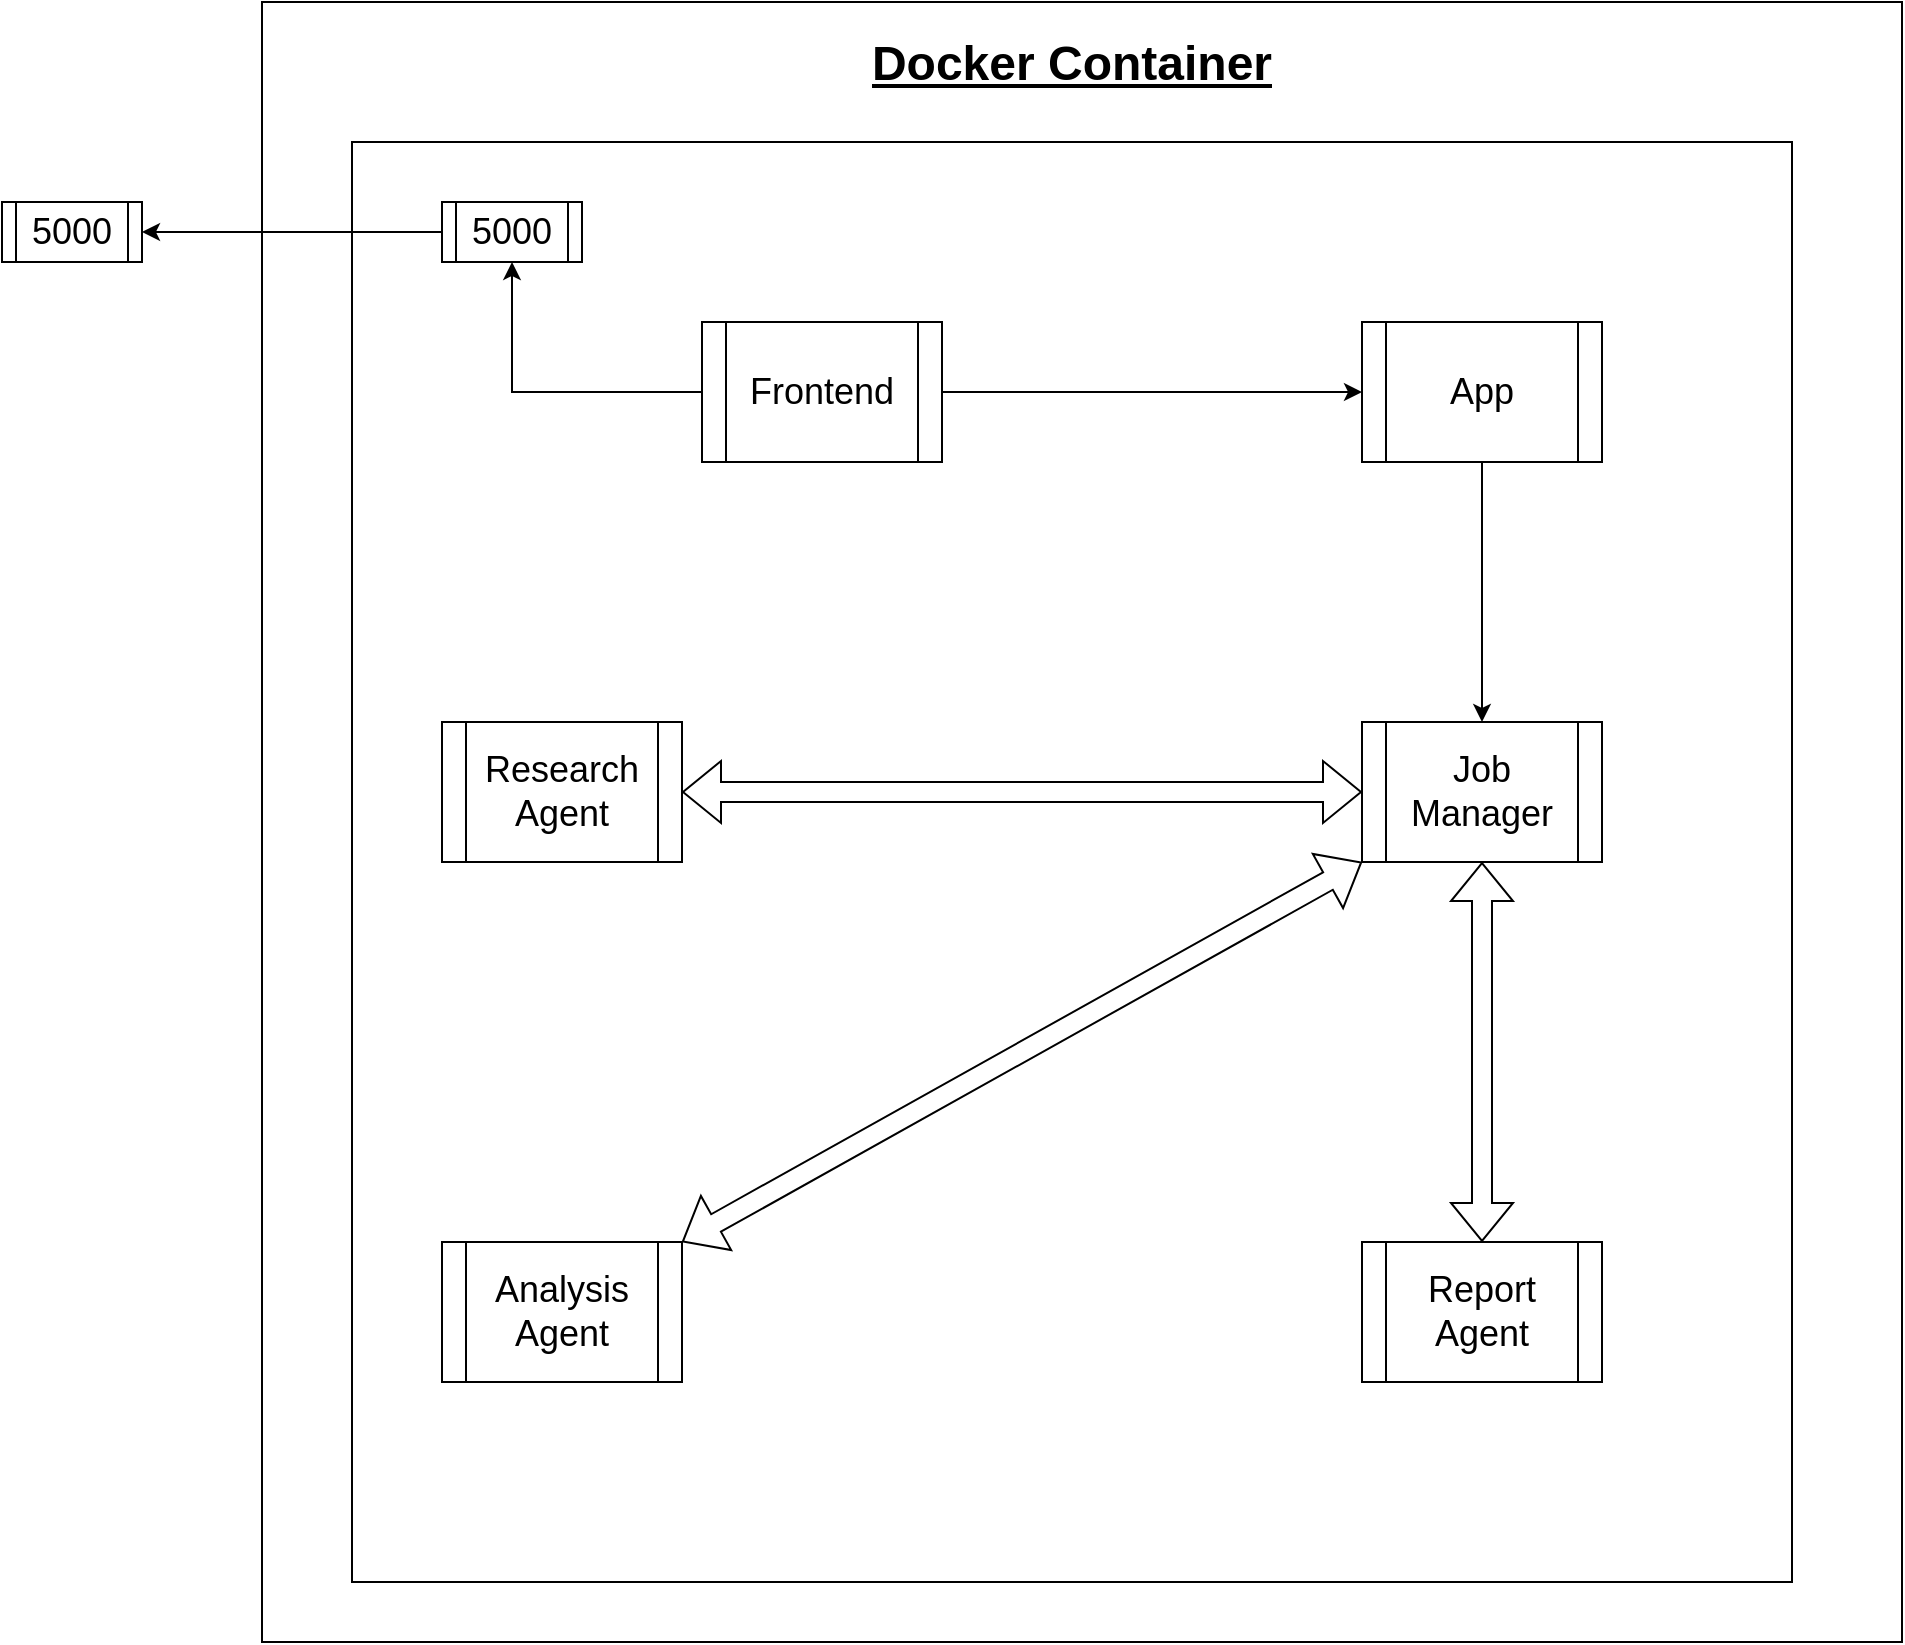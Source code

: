 <mxfile version="24.8.2">
  <diagram name="Page-1" id="HpvjbGWFauFkXRhyFCKL">
    <mxGraphModel dx="2442" dy="928" grid="1" gridSize="10" guides="1" tooltips="1" connect="1" arrows="1" fold="1" page="1" pageScale="1" pageWidth="827" pageHeight="1169" math="0" shadow="0">
      <root>
        <mxCell id="0" />
        <mxCell id="1" parent="0" />
        <mxCell id="vPEbjfR3y7iEgNiq4-c0-1" value="" style="whiteSpace=wrap;html=1;aspect=fixed;" vertex="1" parent="1">
          <mxGeometry x="50" width="820" height="820" as="geometry" />
        </mxCell>
        <mxCell id="vPEbjfR3y7iEgNiq4-c0-2" value="&lt;h1 style=&quot;margin-top: 0px;&quot;&gt;Docker Container&lt;/h1&gt;" style="text;html=1;whiteSpace=wrap;overflow=hidden;rounded=0;align=center;fontStyle=4" vertex="1" parent="1">
          <mxGeometry x="325" y="10" width="260" height="40" as="geometry" />
        </mxCell>
        <mxCell id="vPEbjfR3y7iEgNiq4-c0-3" value="" style="whiteSpace=wrap;html=1;aspect=fixed;" vertex="1" parent="1">
          <mxGeometry x="95" y="70" width="720" height="720" as="geometry" />
        </mxCell>
        <mxCell id="vPEbjfR3y7iEgNiq4-c0-7" value="&lt;font style=&quot;font-size: 18px;&quot;&gt;5000&lt;/font&gt;" style="shape=process;whiteSpace=wrap;html=1;backgroundOutline=1;" vertex="1" parent="1">
          <mxGeometry x="-80" y="100" width="70" height="30" as="geometry" />
        </mxCell>
        <mxCell id="vPEbjfR3y7iEgNiq4-c0-9" style="edgeStyle=orthogonalEdgeStyle;rounded=0;orthogonalLoop=1;jettySize=auto;html=1;exitX=0;exitY=0.5;exitDx=0;exitDy=0;entryX=1;entryY=0.5;entryDx=0;entryDy=0;" edge="1" parent="1" source="vPEbjfR3y7iEgNiq4-c0-8" target="vPEbjfR3y7iEgNiq4-c0-7">
          <mxGeometry relative="1" as="geometry" />
        </mxCell>
        <mxCell id="vPEbjfR3y7iEgNiq4-c0-8" value="&lt;font style=&quot;font-size: 18px;&quot;&gt;5000&lt;/font&gt;" style="shape=process;whiteSpace=wrap;html=1;backgroundOutline=1;" vertex="1" parent="1">
          <mxGeometry x="140" y="100" width="70" height="30" as="geometry" />
        </mxCell>
        <mxCell id="vPEbjfR3y7iEgNiq4-c0-13" style="edgeStyle=orthogonalEdgeStyle;rounded=0;orthogonalLoop=1;jettySize=auto;html=1;" edge="1" parent="1" source="vPEbjfR3y7iEgNiq4-c0-11" target="vPEbjfR3y7iEgNiq4-c0-8">
          <mxGeometry relative="1" as="geometry" />
        </mxCell>
        <mxCell id="vPEbjfR3y7iEgNiq4-c0-14" style="edgeStyle=orthogonalEdgeStyle;rounded=0;orthogonalLoop=1;jettySize=auto;html=1;exitX=1;exitY=0.5;exitDx=0;exitDy=0;entryX=0;entryY=0.5;entryDx=0;entryDy=0;" edge="1" parent="1" source="vPEbjfR3y7iEgNiq4-c0-11" target="vPEbjfR3y7iEgNiq4-c0-12">
          <mxGeometry relative="1" as="geometry" />
        </mxCell>
        <mxCell id="vPEbjfR3y7iEgNiq4-c0-11" value="&lt;font style=&quot;font-size: 18px;&quot;&gt;Frontend&lt;/font&gt;" style="shape=process;whiteSpace=wrap;html=1;backgroundOutline=1;" vertex="1" parent="1">
          <mxGeometry x="270" y="160" width="120" height="70" as="geometry" />
        </mxCell>
        <mxCell id="vPEbjfR3y7iEgNiq4-c0-16" style="edgeStyle=orthogonalEdgeStyle;rounded=0;orthogonalLoop=1;jettySize=auto;html=1;exitX=0.5;exitY=1;exitDx=0;exitDy=0;entryX=0.5;entryY=0;entryDx=0;entryDy=0;" edge="1" parent="1" source="vPEbjfR3y7iEgNiq4-c0-12" target="vPEbjfR3y7iEgNiq4-c0-15">
          <mxGeometry relative="1" as="geometry" />
        </mxCell>
        <mxCell id="vPEbjfR3y7iEgNiq4-c0-12" value="&lt;font style=&quot;font-size: 18px;&quot;&gt;App&lt;/font&gt;" style="shape=process;whiteSpace=wrap;html=1;backgroundOutline=1;" vertex="1" parent="1">
          <mxGeometry x="600" y="160" width="120" height="70" as="geometry" />
        </mxCell>
        <mxCell id="vPEbjfR3y7iEgNiq4-c0-15" value="&lt;font style=&quot;font-size: 18px;&quot;&gt;Job Manager&lt;/font&gt;" style="shape=process;whiteSpace=wrap;html=1;backgroundOutline=1;" vertex="1" parent="1">
          <mxGeometry x="600" y="360" width="120" height="70" as="geometry" />
        </mxCell>
        <mxCell id="vPEbjfR3y7iEgNiq4-c0-17" value="&lt;font style=&quot;font-size: 18px;&quot;&gt;Research Agent&lt;/font&gt;" style="shape=process;whiteSpace=wrap;html=1;backgroundOutline=1;" vertex="1" parent="1">
          <mxGeometry x="140" y="360" width="120" height="70" as="geometry" />
        </mxCell>
        <mxCell id="vPEbjfR3y7iEgNiq4-c0-19" value="" style="shape=flexArrow;endArrow=classic;startArrow=classic;html=1;rounded=0;exitX=0;exitY=0.5;exitDx=0;exitDy=0;entryX=1;entryY=0.5;entryDx=0;entryDy=0;" edge="1" parent="1" source="vPEbjfR3y7iEgNiq4-c0-15" target="vPEbjfR3y7iEgNiq4-c0-17">
          <mxGeometry width="100" height="100" relative="1" as="geometry">
            <mxPoint x="450" y="460" as="sourcePoint" />
            <mxPoint x="550" y="360" as="targetPoint" />
          </mxGeometry>
        </mxCell>
        <mxCell id="vPEbjfR3y7iEgNiq4-c0-20" value="&lt;font style=&quot;font-size: 18px;&quot;&gt;Report Agent&lt;/font&gt;" style="shape=process;whiteSpace=wrap;html=1;backgroundOutline=1;" vertex="1" parent="1">
          <mxGeometry x="600" y="620" width="120" height="70" as="geometry" />
        </mxCell>
        <mxCell id="vPEbjfR3y7iEgNiq4-c0-21" value="&lt;font style=&quot;font-size: 18px;&quot;&gt;Analysis Agent&lt;/font&gt;" style="shape=process;whiteSpace=wrap;html=1;backgroundOutline=1;" vertex="1" parent="1">
          <mxGeometry x="140" y="620" width="120" height="70" as="geometry" />
        </mxCell>
        <mxCell id="vPEbjfR3y7iEgNiq4-c0-22" value="" style="shape=flexArrow;endArrow=classic;startArrow=classic;html=1;rounded=0;exitX=0.5;exitY=1;exitDx=0;exitDy=0;" edge="1" parent="1" source="vPEbjfR3y7iEgNiq4-c0-15" target="vPEbjfR3y7iEgNiq4-c0-20">
          <mxGeometry width="100" height="100" relative="1" as="geometry">
            <mxPoint x="665" y="520" as="sourcePoint" />
            <mxPoint x="325" y="520" as="targetPoint" />
          </mxGeometry>
        </mxCell>
        <mxCell id="vPEbjfR3y7iEgNiq4-c0-23" value="" style="shape=flexArrow;endArrow=classic;startArrow=classic;html=1;rounded=0;exitX=0;exitY=1;exitDx=0;exitDy=0;entryX=1;entryY=0;entryDx=0;entryDy=0;" edge="1" parent="1" source="vPEbjfR3y7iEgNiq4-c0-15" target="vPEbjfR3y7iEgNiq4-c0-21">
          <mxGeometry width="100" height="100" relative="1" as="geometry">
            <mxPoint x="500" y="520" as="sourcePoint" />
            <mxPoint x="160" y="520" as="targetPoint" />
          </mxGeometry>
        </mxCell>
      </root>
    </mxGraphModel>
  </diagram>
</mxfile>
